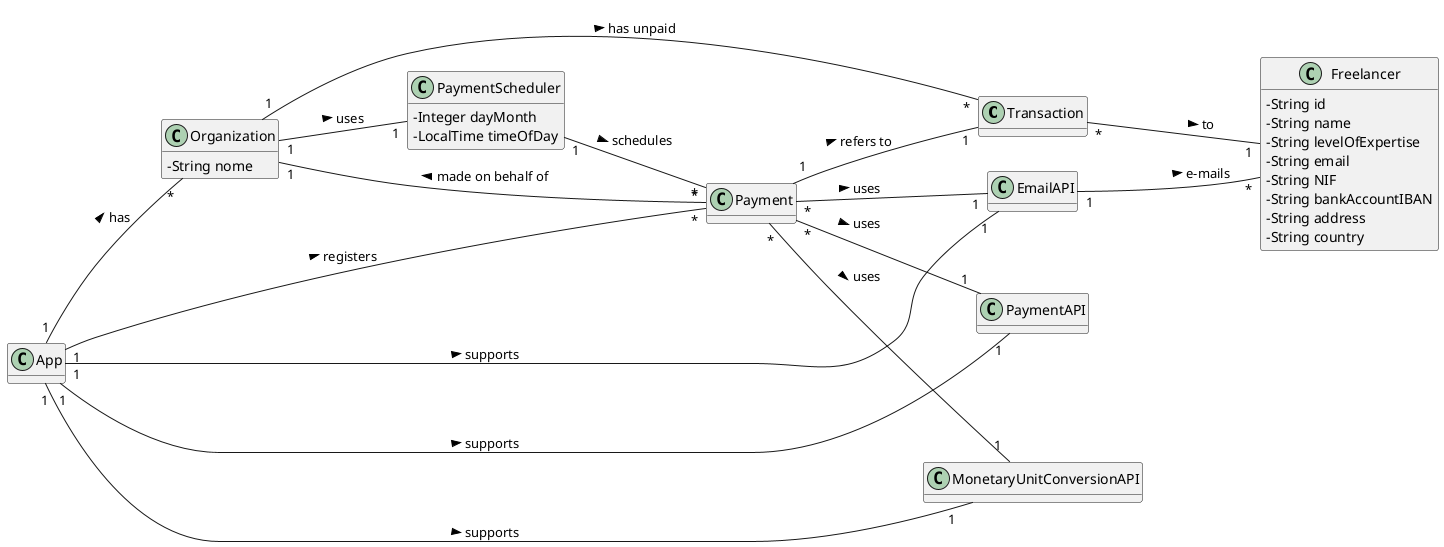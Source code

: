 @startuml MD

skinparam classAttributeIconSize 0
hide methods
left to right direction

class Transaction {

}

class PaymentScheduler {
        - Integer dayMonth
        - LocalTime timeOfDay
}

class Organization {
        - String nome
}

class App {

}

class Freelancer {
        - String id
        - String name
        - String levelOfExpertise
        - String email
        - String NIF
        - String bankAccountIBAN
        - String address
        - String country
}

Payment                      "1" -- "1"      Transaction               : refers to >
Payment                      "*" -- "1"      EmailAPI                  : uses >
Payment                      "*" -- "1"      PaymentAPI                : uses >
Payment                      "*" -- "1"      MonetaryUnitConversionAPI : uses >
Payment                      "*" -- "1"      Organization              : made on behalf of >
Transaction                  "*" -- "1"      Freelancer                : to >
PaymentScheduler             "1" -- "*"      Payment                   : schedules >
Organization                 "1" -- "1"      PaymentScheduler          : uses >
Organization                 "1" -- "*"      Transaction               : has unpaid >
App                          "1" -- "1"      MonetaryUnitConversionAPI : supports >
App                          "1" -- "*"      Organization              : has >
App                          "1" -- "1"      EmailAPI                  : supports >
App                          "1" -- "1"      PaymentAPI                : supports >
App                          "1" -- "*"      Payment                   : registers >
EmailAPI                     "1" -- "*"      Freelancer                : e-mails >

@enduml